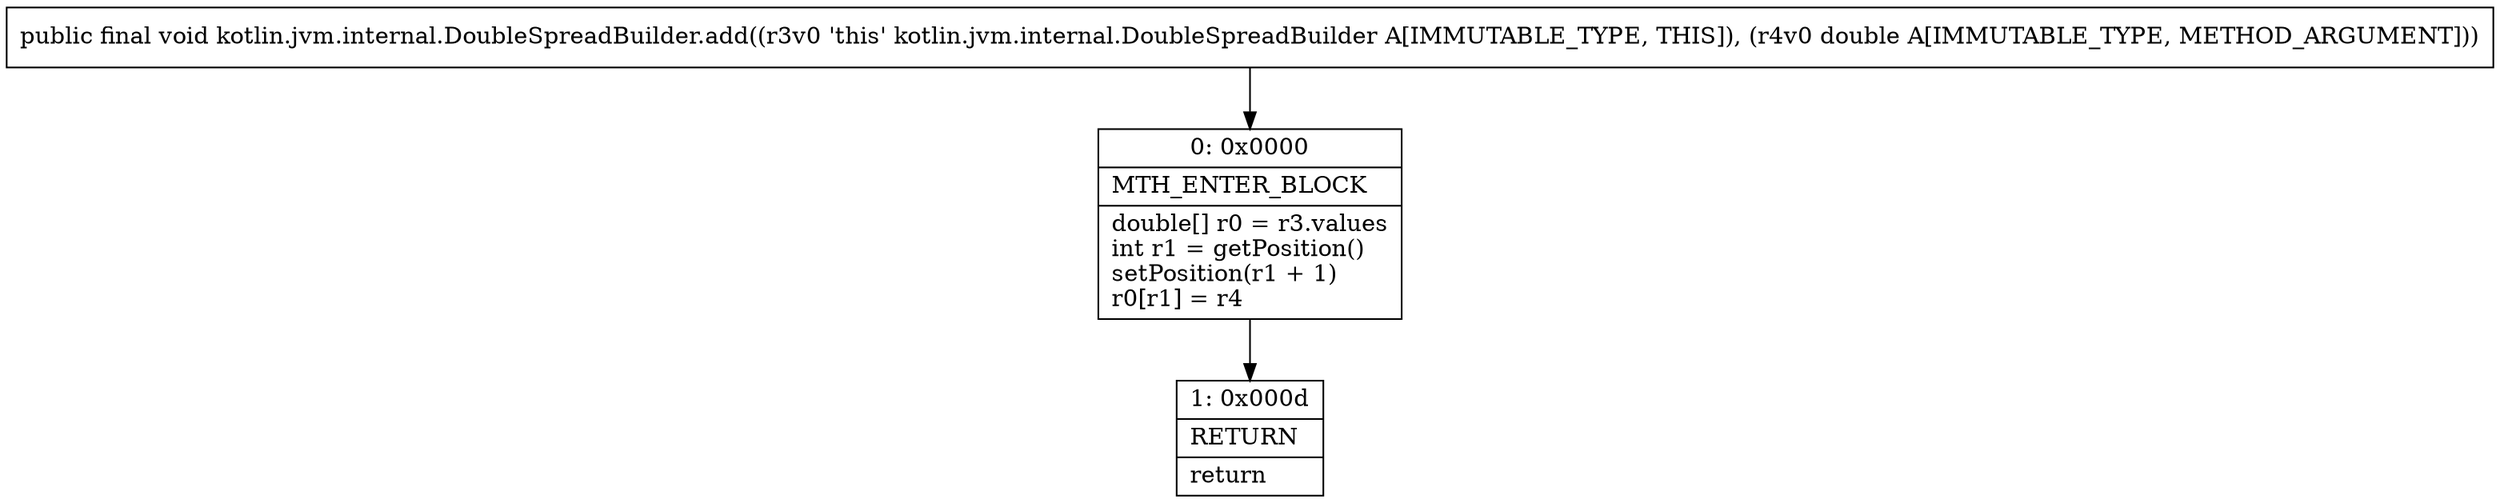 digraph "CFG forkotlin.jvm.internal.DoubleSpreadBuilder.add(D)V" {
Node_0 [shape=record,label="{0\:\ 0x0000|MTH_ENTER_BLOCK\l|double[] r0 = r3.values\lint r1 = getPosition()\lsetPosition(r1 + 1)\lr0[r1] = r4\l}"];
Node_1 [shape=record,label="{1\:\ 0x000d|RETURN\l|return\l}"];
MethodNode[shape=record,label="{public final void kotlin.jvm.internal.DoubleSpreadBuilder.add((r3v0 'this' kotlin.jvm.internal.DoubleSpreadBuilder A[IMMUTABLE_TYPE, THIS]), (r4v0 double A[IMMUTABLE_TYPE, METHOD_ARGUMENT])) }"];
MethodNode -> Node_0;
Node_0 -> Node_1;
}

